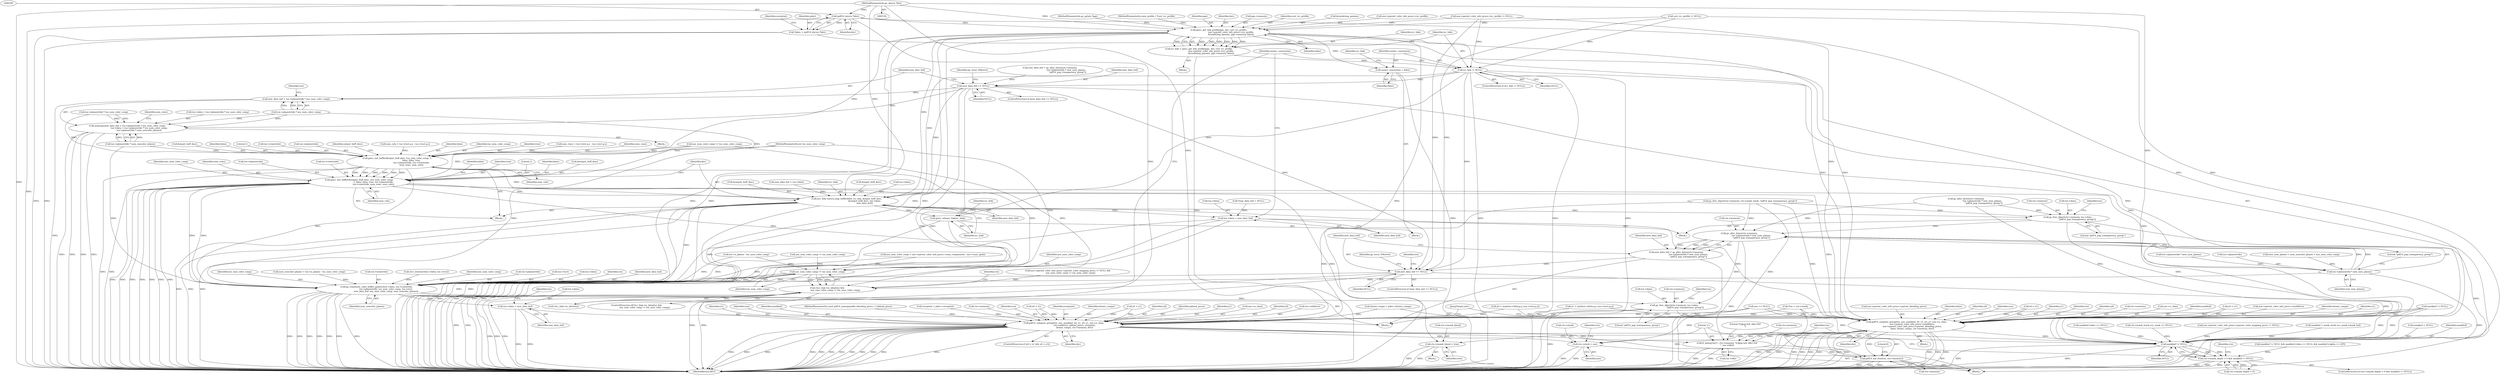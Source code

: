 digraph "0_ghostscript_d621292fb2c8157d9899dcd83fd04dd250e30fe4@pointer" {
"1000184" [label="(Call,(pdf14_device *)dev)"];
"1000142" [label="(MethodParameterIn,gx_device *dev)"];
"1000182" [label="(Call,*pdev = (pdf14_device *)dev)"];
"1000552" [label="(Call,gsicc_get_link_profile(pgs, dev, curr_icc_profile,\n                                    nos->parent_color_info_procs->icc_profile,\n                                    &rendering_params, pgs->memory, false))"];
"1000550" [label="(Call,icc_link = gsicc_get_link_profile(pgs, dev, curr_icc_profile,\n                                    nos->parent_color_info_procs->icc_profile,\n                                    &rendering_params, pgs->memory, false))"];
"1000568" [label="(Call,icc_link != NULL)"];
"1000599" [label="(Call,new_data_buf == NULL)"];
"1000604" [label="(Call,memcpy(new_data_buf + tos->planestride * nos_num_color_comp,\n                                   tos->data + tos->planestride * tos_num_color_comp,\n                                   tos->planestride * num_noncolor_planes))"];
"1000605" [label="(Call,new_data_buf + tos->planestride * nos_num_color_comp)"];
"1000699" [label="(Call,(icc_link->procs.map_buffer)(dev, icc_link, &input_buff_desc,\n                                                     &output_buff_desc, tos->data,\n                                                     new_data_buf))"];
"1000710" [label="(Call,gsicc_release_link(icc_link))"];
"1000722" [label="(Call,gs_free_object(ctx->memory, tos->data,\n                            \"pdf14_pop_transparency_group\"))"];
"1000740" [label="(Call,gs_alloc_bytes(ctx->memory,\n                                    tos->planestride * new_num_planes,\n                                    \"pdf14_pop_transparency_group\"))"];
"1000738" [label="(Call,new_data_buf = gs_alloc_bytes(ctx->memory,\n                                    tos->planestride * new_num_planes,\n                                    \"pdf14_pop_transparency_group\"))"];
"1000751" [label="(Call,new_data_buf == NULL)"];
"1000756" [label="(Call,gs_transform_color_buffer_generic(tos->data, tos->rowstride,\n                            tos->planestride, tos_num_color_comp, tos->rect,\n                            new_data_buf, nos_num_color_comp, num_noncolor_planes))"];
"1000773" [label="(Call,gs_free_object(ctx->memory, tos->data,\n                                \"pdf14_pop_transparency_group\"))"];
"1000846" [label="(Call,pdf14_compose_group(tos, nos, maskbuf, x0, x1, y0, y1, nos->n_chan,\n                 nos->parent_color_info_procs->isadditive,\n                 nos->parent_color_info_procs->parent_blending_procs,\n                 false, drawn_comps, ctx->memory, dev))"];
"1000905" [label="(Call,ctx->stack = nos)"];
"1000917" [label="(Call,maskbuf != NULL)"];
"1000911" [label="(Call,ctx->smask_depth > 0 && maskbuf != NULL)"];
"1000926" [label="(Call,if_debug1m('v', ctx->memory, \"[v]pop buf, idle=%d\n\", tos->idle))"];
"1000935" [label="(Call,pdf14_buf_free(tos, ctx->memory))"];
"1000781" [label="(Call,tos->data = new_data_buf)"];
"1000730" [label="(Call,tos->data = new_data_buf)"];
"1000572" [label="(Call,nonicc_conversion = false)"];
"1000667" [label="(Call,gsicc_init_buffer(&input_buff_desc, tos_num_color_comp, 1,\n                                          false, false, true,\n                                          tos->planestride, tos->rowstride,\n                                          num_rows, num_cols))"];
"1000683" [label="(Call,gsicc_init_buffer(&output_buff_desc, nos_num_color_comp,\n                                          1, false, false, true, tos->planestride,\n                                          tos->rowstride, num_rows, num_cols))"];
"1000718" [label="(Call,nos_num_color_comp != tos_num_color_comp)"];
"1000713" [label="(Call,!(icc_link->is_identity) &&\n                        nos_num_color_comp != tos_num_color_comp)"];
"1000744" [label="(Call,tos->planestride * new_num_planes)"];
"1000921" [label="(Call,ctx->smask_blend = true)"];
"1000883" [label="(Call,pdf14_compose_group(tos, nos, maskbuf, x0, x1, y0, y1, nos->n_chan,\n                                ctx->additive, pblend_procs, overprint,\n                                drawn_comps, ctx->memory, dev))"];
"1000572" [label="(Call,nonicc_conversion = false)"];
"1000919" [label="(Identifier,NULL)"];
"1000182" [label="(Call,*pdev = (pdf14_device *)dev)"];
"1000509" [label="(Call,nos->parent_color_info_procs->icc_profile != NULL)"];
"1000714" [label="(Call,!(icc_link->is_identity))"];
"1000711" [label="(Identifier,icc_link)"];
"1000862" [label="(Call,nos->parent_color_info_procs->parent_blending_procs)"];
"1000741" [label="(Call,ctx->memory)"];
"1000186" [label="(Identifier,dev)"];
"1000232" [label="(Call,maskbuf = NULL)"];
"1000681" [label="(Identifier,num_rows)"];
"1000137" [label="(MethodParameterIn,gs_gstate *pgs)"];
"1000877" [label="(Call,x0 < x1)"];
"1000141" [label="(MethodParameterIn,cmm_profile_t *curr_icc_profile)"];
"1000671" [label="(Literal,1)"];
"1000729" [label="(Literal,\"pdf14_pop_transparency_group\")"];
"1000688" [label="(Identifier,false)"];
"1000494" [label="(Block,)"];
"1000920" [label="(Block,)"];
"1000909" [label="(Identifier,nos)"];
"1000726" [label="(Call,tos->data)"];
"1000724" [label="(Identifier,ctx)"];
"1000573" [label="(Identifier,nonicc_conversion)"];
"1000732" [label="(Identifier,tos)"];
"1000678" [label="(Call,tos->rowstride)"];
"1000690" [label="(Identifier,true)"];
"1000905" [label="(Call,ctx->stack = nos)"];
"1000753" [label="(Identifier,NULL)"];
"1000592" [label="(Call,tos->planestride * new_num_planes)"];
"1000867" [label="(Identifier,false)"];
"1000904" [label="(JumpTarget,exit:)"];
"1000850" [label="(Identifier,x0)"];
"1000780" [label="(Literal,\"pdf14_pop_transparency_group\")"];
"1000634" [label="(Identifier,num_rows)"];
"1000578" [label="(Identifier,icc_link)"];
"1000585" [label="(Block,)"];
"1000571" [label="(Block,)"];
"1000145" [label="(Call,*tos = ctx->stack)"];
"1000209" [label="(Call,nos_num_color_comp = nos->parent_color_info_procs->num_components - nos->num_spots)"];
"1000906" [label="(Call,ctx->stack)"];
"1000709" [label="(Identifier,new_data_buf)"];
"1000887" [label="(Identifier,x0)"];
"1000675" [label="(Call,tos->planestride)"];
"1000568" [label="(Call,icc_link != NULL)"];
"1000685" [label="(Identifier,output_buff_desc)"];
"1000772" [label="(Identifier,num_noncolor_planes)"];
"1000755" [label="(Identifier,gs_error_VMerror)"];
"1000922" [label="(Call,ctx->smask_blend)"];
"1000734" [label="(Identifier,new_data_buf)"];
"1000758" [label="(Identifier,tos)"];
"1000897" [label="(Identifier,pblend_procs)"];
"1000683" [label="(Call,gsicc_init_buffer(&output_buff_desc, nos_num_color_comp,\n                                          1, false, false, true, tos->planestride,\n                                          tos->rowstride, num_rows, num_cols))"];
"1000923" [label="(Identifier,ctx)"];
"1000942" [label="(MethodReturn,RET)"];
"1000766" [label="(Identifier,tos_num_color_comp)"];
"1000495" [label="(Call,num_noncolor_planes = tos->n_planes - tos_num_color_comp)"];
"1000738" [label="(Call,new_data_buf = gs_alloc_bytes(ctx->memory,\n                                    tos->planestride * new_num_planes,\n                                    \"pdf14_pop_transparency_group\"))"];
"1000473" [label="(Call,nos->parent_color_info_procs->parent_color_mapping_procs != NULL &&\n        nos_num_color_comp != tos_num_color_comp)"];
"1000700" [label="(Identifier,dev)"];
"1000143" [label="(Block,)"];
"1000603" [label="(Identifier,gs_error_VMerror)"];
"1000911" [label="(Call,ctx->smask_depth > 0 && maskbuf != NULL)"];
"1000752" [label="(Identifier,new_data_buf)"];
"1000760" [label="(Call,tos->rowstride)"];
"1000890" [label="(Identifier,y1)"];
"1000883" [label="(Call,pdf14_compose_group(tos, nos, maskbuf, x0, x1, y0, y1, nos->n_chan,\n                                ctx->additive, pblend_procs, overprint,\n                                drawn_comps, ctx->memory, dev))"];
"1000189" [label="(Identifier,overprint)"];
"1000891" [label="(Call,nos->n_chan)"];
"1000719" [label="(Identifier,nos_num_color_comp)"];
"1000740" [label="(Call,gs_alloc_bytes(ctx->memory,\n                                    tos->planestride * new_num_planes,\n                                    \"pdf14_pop_transparency_group\"))"];
"1000712" [label="(ControlStructure,if(!(icc_link->is_identity) &&\n                        nos_num_color_comp != tos_num_color_comp))"];
"1000142" [label="(MethodParameterIn,gx_device *dev)"];
"1000650" [label="(Call,num_cols = tos->rect.q.x - tos->rect.p.x)"];
"1000672" [label="(Identifier,false)"];
"1000918" [label="(Identifier,maskbuf)"];
"1000848" [label="(Identifier,nos)"];
"1000488" [label="(Call,x0 < x1)"];
"1000264" [label="(Call,y0 = max(tos->dirty.p.y, nos->rect.p.y))"];
"1000245" [label="(Call,nos == NULL)"];
"1000853" [label="(Identifier,y1)"];
"1000917" [label="(Call,maskbuf != NULL)"];
"1000588" [label="(Call,gs_alloc_bytes(ctx->memory,\n                                                tos->planestride * new_num_planes,\n                                                    \"pdf14_pop_transparency_group\"))"];
"1000872" [label="(Identifier,dev)"];
"1000847" [label="(Identifier,tos)"];
"1000168" [label="(Call,*new_data_buf = NULL)"];
"1000925" [label="(Identifier,true)"];
"1000852" [label="(Identifier,y0)"];
"1000869" [label="(Call,ctx->memory)"];
"1000383" [label="(Call,maskbuf != NULL)"];
"1000702" [label="(Call,&input_buff_desc)"];
"1000614" [label="(Identifier,tos)"];
"1000682" [label="(Identifier,num_cols)"];
"1000910" [label="(ControlStructure,if (ctx->smask_depth > 0 && maskbuf != NULL))"];
"1000731" [label="(Call,tos->data)"];
"1000607" [label="(Call,tos->planestride * nos_num_color_comp)"];
"1000748" [label="(Identifier,new_num_planes)"];
"1000889" [label="(Identifier,y0)"];
"1000670" [label="(Identifier,tos_num_color_comp)"];
"1000854" [label="(Call,nos->n_chan)"];
"1000941" [label="(Literal,0)"];
"1000926" [label="(Call,if_debug1m('v', ctx->memory, \"[v]pop buf, idle=%d\n\", tos->idle))"];
"1000785" [label="(Identifier,new_data_buf)"];
"1000914" [label="(Identifier,ctx)"];
"1000687" [label="(Literal,1)"];
"1000849" [label="(Identifier,maskbuf)"];
"1000497" [label="(Call,tos->n_planes - tos_num_color_comp)"];
"1000387" [label="(Call,maskbuf->data == NULL)"];
"1000894" [label="(Call,ctx->additive)"];
"1000250" [label="(Call,rect_intersect(tos->dirty, tos->rect))"];
"1000721" [label="(Block,)"];
"1000783" [label="(Identifier,tos)"];
"1000586" [label="(Call,new_data_buf = gs_alloc_bytes(ctx->memory,\n                                                tos->planestride * new_num_planes,\n                                                    \"pdf14_pop_transparency_group\"))"];
"1000771" [label="(Identifier,nos_num_color_comp)"];
"1000491" [label="(Call,y0 < y1)"];
"1000710" [label="(Call,gsicc_release_link(icc_link))"];
"1000737" [label="(Block,)"];
"1000763" [label="(Call,tos->planestride)"];
"1000281" [label="(Call,y1 = min(tos->dirty.q.y, nos->rect.q.y))"];
"1000730" [label="(Call,tos->data = new_data_buf)"];
"1000749" [label="(Literal,\"pdf14_pop_transparency_group\")"];
"1000345" [label="(Call,ctx->mask_stack->rc_mask == NULL)"];
"1000936" [label="(Identifier,tos)"];
"1000767" [label="(Call,tos->rect)"];
"1000781" [label="(Call,tos->data = new_data_buf)"];
"1000600" [label="(Identifier,new_data_buf)"];
"1000553" [label="(Identifier,pgs)"];
"1000604" [label="(Call,memcpy(new_data_buf + tos->planestride * nos_num_color_comp,\n                                   tos->data + tos->planestride * tos_num_color_comp,\n                                   tos->planestride * num_noncolor_planes))"];
"1000880" [label="(Call,y0 < y1)"];
"1000574" [label="(Identifier,false)"];
"1000474" [label="(Call,nos->parent_color_info_procs->parent_color_mapping_procs != NULL)"];
"1000875" [label="(ControlStructure,if (x0 < x1 && y0 < y1))"];
"1000722" [label="(Call,gs_free_object(ctx->memory, tos->data,\n                            \"pdf14_pop_transparency_group\"))"];
"1000777" [label="(Call,tos->data)"];
"1000621" [label="(Call,tos->planestride * num_noncolor_planes)"];
"1000183" [label="(Identifier,pdev)"];
"1000744" [label="(Call,tos->planestride * new_num_planes)"];
"1000888" [label="(Identifier,x1)"];
"1000554" [label="(Identifier,dev)"];
"1000567" [label="(ControlStructure,if (icc_link != NULL))"];
"1000885" [label="(Identifier,nos)"];
"1000931" [label="(Literal,\"[v]pop buf, idle=%d\n\")"];
"1000706" [label="(Call,tos->data)"];
"1000699" [label="(Call,(icc_link->procs.map_buffer)(dev, icc_link, &input_buff_desc,\n                                                     &output_buff_desc, tos->data,\n                                                     new_data_buf))"];
"1000937" [label="(Call,ctx->memory)"];
"1000563" [label="(Call,pgs->memory)"];
"1000713" [label="(Call,!(icc_link->is_identity) &&\n                        nos_num_color_comp != tos_num_color_comp)"];
"1000757" [label="(Call,tos->data)"];
"1000932" [label="(Call,tos->idle)"];
"1000704" [label="(Call,&output_buff_desc)"];
"1000516" [label="(Call,curr_icc_profile != NULL)"];
"1000689" [label="(Identifier,false)"];
"1000684" [label="(Call,&output_buff_desc)"];
"1000745" [label="(Call,tos->planestride)"];
"1000601" [label="(Identifier,NULL)"];
"1000774" [label="(Call,ctx->memory)"];
"1000686" [label="(Identifier,nos_num_color_comp)"];
"1000886" [label="(Identifier,maskbuf)"];
"1000912" [label="(Call,ctx->smask_depth > 0)"];
"1000756" [label="(Call,gs_transform_color_buffer_generic(tos->data, tos->rowstride,\n                            tos->planestride, tos_num_color_comp, tos->rect,\n                            new_data_buf, nos_num_color_comp, num_noncolor_planes))"];
"1000697" [label="(Identifier,num_rows)"];
"1000519" [label="(Block,)"];
"1000612" [label="(Call,tos->data + tos->planestride * tos_num_color_comp)"];
"1000569" [label="(Identifier,icc_link)"];
"1000582" [label="(Call,nos_num_color_comp != tos_num_color_comp)"];
"1000667" [label="(Call,gsicc_init_buffer(&input_buff_desc, tos_num_color_comp, 1,\n                                          false, false, true,\n                                          tos->planestride, tos->rowstride,\n                                          num_rows, num_cols))"];
"1000481" [label="(Call,nos_num_color_comp != tos_num_color_comp)"];
"1000674" [label="(Identifier,true)"];
"1000139" [label="(MethodParameterIn,const pdf14_nonseparable_blending_procs_t * pblend_procs)"];
"1000188" [label="(Call,overprint = pdev->overprint)"];
"1000382" [label="(Call,maskbuf != NULL && maskbuf->data == NULL && maskbuf->alpha == 255)"];
"1000846" [label="(Call,pdf14_compose_group(tos, nos, maskbuf, x0, x1, y0, y1, nos->n_chan,\n                 nos->parent_color_info_procs->isadditive,\n                 nos->parent_color_info_procs->parent_blending_procs,\n                 false, drawn_comps, ctx->memory, dev))"];
"1000750" [label="(ControlStructure,if (new_data_buf == NULL))"];
"1000691" [label="(Call,tos->planestride)"];
"1000903" [label="(Identifier,dev)"];
"1000633" [label="(Call,num_rows = tos->rect.q.y - tos->rect.p.y)"];
"1000570" [label="(Identifier,NULL)"];
"1000739" [label="(Identifier,new_data_buf)"];
"1000718" [label="(Call,nos_num_color_comp != tos_num_color_comp)"];
"1000857" [label="(Call,nos->parent_color_info_procs->isadditive)"];
"1000552" [label="(Call,gsicc_get_link_profile(pgs, dev, curr_icc_profile,\n                                    nos->parent_color_info_procs->icc_profile,\n                                    &rendering_params, pgs->memory, false))"];
"1000555" [label="(Identifier,curr_icc_profile)"];
"1000194" [label="(Call,drawn_comps = pdev->drawn_comps)"];
"1000900" [label="(Call,ctx->memory)"];
"1000628" [label="(Call,new_data_buf = tos->data)"];
"1000868" [label="(Identifier,drawn_comps)"];
"1000775" [label="(Identifier,ctx)"];
"1000502" [label="(Call,new_num_planes = num_noncolor_planes + nos_num_color_comp)"];
"1000851" [label="(Identifier,x1)"];
"1000701" [label="(Identifier,icc_link)"];
"1000140" [label="(MethodParameterIn,int tos_num_color_comp)"];
"1000698" [label="(Identifier,num_cols)"];
"1000694" [label="(Call,tos->rowstride)"];
"1000184" [label="(Call,(pdf14_device *)dev)"];
"1000751" [label="(Call,new_data_buf == NULL)"];
"1000353" [label="(Call,gs_free_object(ctx->memory, ctx->mask_stack, \"pdf14_pop_transparency_group\"))"];
"1000884" [label="(Identifier,tos)"];
"1000716" [label="(Identifier,icc_link)"];
"1000616" [label="(Call,tos->planestride * tos_num_color_comp)"];
"1000898" [label="(Identifier,overprint)"];
"1000561" [label="(Call,&rendering_params)"];
"1000935" [label="(Call,pdf14_buf_free(tos, ctx->memory))"];
"1000237" [label="(Call,maskbuf = mask_stack->rc_mask->mask_buf)"];
"1000556" [label="(Call,nos->parent_color_info_procs->icc_profile)"];
"1000782" [label="(Call,tos->data)"];
"1000927" [label="(Literal,'v')"];
"1000580" [label="(Block,)"];
"1000723" [label="(Call,ctx->memory)"];
"1000551" [label="(Identifier,icc_link)"];
"1000921" [label="(Call,ctx->smask_blend = true)"];
"1000788" [label="(Identifier,tos)"];
"1000550" [label="(Call,icc_link = gsicc_get_link_profile(pgs, dev, curr_icc_profile,\n                                    nos->parent_color_info_procs->icc_profile,\n                                    &rendering_params, pgs->memory, false))"];
"1000928" [label="(Call,ctx->memory)"];
"1000598" [label="(ControlStructure,if (new_data_buf == NULL))"];
"1000599" [label="(Call,new_data_buf == NULL)"];
"1000566" [label="(Identifier,false)"];
"1000736" [label="(Identifier,nonicc_conversion)"];
"1000668" [label="(Call,&input_buff_desc)"];
"1000673" [label="(Identifier,false)"];
"1000606" [label="(Identifier,new_data_buf)"];
"1000770" [label="(Identifier,new_data_buf)"];
"1000899" [label="(Identifier,drawn_comps)"];
"1000773" [label="(Call,gs_free_object(ctx->memory, tos->data,\n                                \"pdf14_pop_transparency_group\"))"];
"1000605" [label="(Call,new_data_buf + tos->planestride * nos_num_color_comp)"];
"1000720" [label="(Identifier,tos_num_color_comp)"];
"1000184" -> "1000182"  [label="AST: "];
"1000184" -> "1000186"  [label="CFG: "];
"1000185" -> "1000184"  [label="AST: "];
"1000186" -> "1000184"  [label="AST: "];
"1000182" -> "1000184"  [label="CFG: "];
"1000184" -> "1000942"  [label="DDG: "];
"1000184" -> "1000182"  [label="DDG: "];
"1000142" -> "1000184"  [label="DDG: "];
"1000184" -> "1000552"  [label="DDG: "];
"1000184" -> "1000846"  [label="DDG: "];
"1000184" -> "1000883"  [label="DDG: "];
"1000142" -> "1000136"  [label="AST: "];
"1000142" -> "1000942"  [label="DDG: "];
"1000142" -> "1000552"  [label="DDG: "];
"1000142" -> "1000699"  [label="DDG: "];
"1000142" -> "1000846"  [label="DDG: "];
"1000142" -> "1000883"  [label="DDG: "];
"1000182" -> "1000143"  [label="AST: "];
"1000183" -> "1000182"  [label="AST: "];
"1000189" -> "1000182"  [label="CFG: "];
"1000182" -> "1000942"  [label="DDG: "];
"1000182" -> "1000942"  [label="DDG: "];
"1000552" -> "1000550"  [label="AST: "];
"1000552" -> "1000566"  [label="CFG: "];
"1000553" -> "1000552"  [label="AST: "];
"1000554" -> "1000552"  [label="AST: "];
"1000555" -> "1000552"  [label="AST: "];
"1000556" -> "1000552"  [label="AST: "];
"1000561" -> "1000552"  [label="AST: "];
"1000563" -> "1000552"  [label="AST: "];
"1000566" -> "1000552"  [label="AST: "];
"1000550" -> "1000552"  [label="CFG: "];
"1000552" -> "1000942"  [label="DDG: "];
"1000552" -> "1000942"  [label="DDG: "];
"1000552" -> "1000942"  [label="DDG: "];
"1000552" -> "1000942"  [label="DDG: "];
"1000552" -> "1000942"  [label="DDG: "];
"1000552" -> "1000550"  [label="DDG: "];
"1000552" -> "1000550"  [label="DDG: "];
"1000552" -> "1000550"  [label="DDG: "];
"1000552" -> "1000550"  [label="DDG: "];
"1000552" -> "1000550"  [label="DDG: "];
"1000552" -> "1000550"  [label="DDG: "];
"1000552" -> "1000550"  [label="DDG: "];
"1000137" -> "1000552"  [label="DDG: "];
"1000516" -> "1000552"  [label="DDG: "];
"1000141" -> "1000552"  [label="DDG: "];
"1000509" -> "1000552"  [label="DDG: "];
"1000552" -> "1000572"  [label="DDG: "];
"1000552" -> "1000667"  [label="DDG: "];
"1000552" -> "1000699"  [label="DDG: "];
"1000552" -> "1000846"  [label="DDG: "];
"1000552" -> "1000846"  [label="DDG: "];
"1000550" -> "1000519"  [label="AST: "];
"1000551" -> "1000550"  [label="AST: "];
"1000569" -> "1000550"  [label="CFG: "];
"1000550" -> "1000942"  [label="DDG: "];
"1000550" -> "1000568"  [label="DDG: "];
"1000568" -> "1000567"  [label="AST: "];
"1000568" -> "1000570"  [label="CFG: "];
"1000569" -> "1000568"  [label="AST: "];
"1000570" -> "1000568"  [label="AST: "];
"1000573" -> "1000568"  [label="CFG: "];
"1000736" -> "1000568"  [label="CFG: "];
"1000568" -> "1000942"  [label="DDG: "];
"1000568" -> "1000942"  [label="DDG: "];
"1000568" -> "1000942"  [label="DDG: "];
"1000509" -> "1000568"  [label="DDG: "];
"1000516" -> "1000568"  [label="DDG: "];
"1000568" -> "1000599"  [label="DDG: "];
"1000568" -> "1000699"  [label="DDG: "];
"1000568" -> "1000710"  [label="DDG: "];
"1000568" -> "1000751"  [label="DDG: "];
"1000568" -> "1000917"  [label="DDG: "];
"1000599" -> "1000598"  [label="AST: "];
"1000599" -> "1000601"  [label="CFG: "];
"1000600" -> "1000599"  [label="AST: "];
"1000601" -> "1000599"  [label="AST: "];
"1000603" -> "1000599"  [label="CFG: "];
"1000606" -> "1000599"  [label="CFG: "];
"1000599" -> "1000942"  [label="DDG: "];
"1000599" -> "1000942"  [label="DDG: "];
"1000586" -> "1000599"  [label="DDG: "];
"1000599" -> "1000604"  [label="DDG: "];
"1000599" -> "1000605"  [label="DDG: "];
"1000599" -> "1000699"  [label="DDG: "];
"1000599" -> "1000751"  [label="DDG: "];
"1000599" -> "1000917"  [label="DDG: "];
"1000604" -> "1000585"  [label="AST: "];
"1000604" -> "1000621"  [label="CFG: "];
"1000605" -> "1000604"  [label="AST: "];
"1000612" -> "1000604"  [label="AST: "];
"1000621" -> "1000604"  [label="AST: "];
"1000634" -> "1000604"  [label="CFG: "];
"1000604" -> "1000942"  [label="DDG: "];
"1000604" -> "1000942"  [label="DDG: "];
"1000604" -> "1000942"  [label="DDG: "];
"1000604" -> "1000942"  [label="DDG: "];
"1000607" -> "1000604"  [label="DDG: "];
"1000607" -> "1000604"  [label="DDG: "];
"1000616" -> "1000604"  [label="DDG: "];
"1000616" -> "1000604"  [label="DDG: "];
"1000621" -> "1000604"  [label="DDG: "];
"1000621" -> "1000604"  [label="DDG: "];
"1000605" -> "1000607"  [label="CFG: "];
"1000606" -> "1000605"  [label="AST: "];
"1000607" -> "1000605"  [label="AST: "];
"1000614" -> "1000605"  [label="CFG: "];
"1000605" -> "1000942"  [label="DDG: "];
"1000607" -> "1000605"  [label="DDG: "];
"1000607" -> "1000605"  [label="DDG: "];
"1000699" -> "1000580"  [label="AST: "];
"1000699" -> "1000709"  [label="CFG: "];
"1000700" -> "1000699"  [label="AST: "];
"1000701" -> "1000699"  [label="AST: "];
"1000702" -> "1000699"  [label="AST: "];
"1000704" -> "1000699"  [label="AST: "];
"1000706" -> "1000699"  [label="AST: "];
"1000709" -> "1000699"  [label="AST: "];
"1000711" -> "1000699"  [label="CFG: "];
"1000699" -> "1000942"  [label="DDG: "];
"1000699" -> "1000942"  [label="DDG: "];
"1000699" -> "1000942"  [label="DDG: "];
"1000699" -> "1000942"  [label="DDG: "];
"1000699" -> "1000942"  [label="DDG: "];
"1000667" -> "1000699"  [label="DDG: "];
"1000683" -> "1000699"  [label="DDG: "];
"1000628" -> "1000699"  [label="DDG: "];
"1000699" -> "1000710"  [label="DDG: "];
"1000699" -> "1000722"  [label="DDG: "];
"1000699" -> "1000730"  [label="DDG: "];
"1000699" -> "1000756"  [label="DDG: "];
"1000699" -> "1000846"  [label="DDG: "];
"1000710" -> "1000571"  [label="AST: "];
"1000710" -> "1000711"  [label="CFG: "];
"1000711" -> "1000710"  [label="AST: "];
"1000716" -> "1000710"  [label="CFG: "];
"1000710" -> "1000942"  [label="DDG: "];
"1000710" -> "1000942"  [label="DDG: "];
"1000722" -> "1000721"  [label="AST: "];
"1000722" -> "1000729"  [label="CFG: "];
"1000723" -> "1000722"  [label="AST: "];
"1000726" -> "1000722"  [label="AST: "];
"1000729" -> "1000722"  [label="AST: "];
"1000732" -> "1000722"  [label="CFG: "];
"1000722" -> "1000942"  [label="DDG: "];
"1000588" -> "1000722"  [label="DDG: "];
"1000353" -> "1000722"  [label="DDG: "];
"1000722" -> "1000740"  [label="DDG: "];
"1000722" -> "1000846"  [label="DDG: "];
"1000740" -> "1000738"  [label="AST: "];
"1000740" -> "1000749"  [label="CFG: "];
"1000741" -> "1000740"  [label="AST: "];
"1000744" -> "1000740"  [label="AST: "];
"1000749" -> "1000740"  [label="AST: "];
"1000738" -> "1000740"  [label="CFG: "];
"1000740" -> "1000942"  [label="DDG: "];
"1000740" -> "1000738"  [label="DDG: "];
"1000740" -> "1000738"  [label="DDG: "];
"1000740" -> "1000738"  [label="DDG: "];
"1000588" -> "1000740"  [label="DDG: "];
"1000353" -> "1000740"  [label="DDG: "];
"1000744" -> "1000740"  [label="DDG: "];
"1000744" -> "1000740"  [label="DDG: "];
"1000740" -> "1000773"  [label="DDG: "];
"1000738" -> "1000737"  [label="AST: "];
"1000739" -> "1000738"  [label="AST: "];
"1000752" -> "1000738"  [label="CFG: "];
"1000738" -> "1000942"  [label="DDG: "];
"1000738" -> "1000751"  [label="DDG: "];
"1000751" -> "1000750"  [label="AST: "];
"1000751" -> "1000753"  [label="CFG: "];
"1000752" -> "1000751"  [label="AST: "];
"1000753" -> "1000751"  [label="AST: "];
"1000755" -> "1000751"  [label="CFG: "];
"1000758" -> "1000751"  [label="CFG: "];
"1000751" -> "1000942"  [label="DDG: "];
"1000751" -> "1000942"  [label="DDG: "];
"1000509" -> "1000751"  [label="DDG: "];
"1000516" -> "1000751"  [label="DDG: "];
"1000751" -> "1000756"  [label="DDG: "];
"1000751" -> "1000917"  [label="DDG: "];
"1000756" -> "1000737"  [label="AST: "];
"1000756" -> "1000772"  [label="CFG: "];
"1000757" -> "1000756"  [label="AST: "];
"1000760" -> "1000756"  [label="AST: "];
"1000763" -> "1000756"  [label="AST: "];
"1000766" -> "1000756"  [label="AST: "];
"1000767" -> "1000756"  [label="AST: "];
"1000770" -> "1000756"  [label="AST: "];
"1000771" -> "1000756"  [label="AST: "];
"1000772" -> "1000756"  [label="AST: "];
"1000775" -> "1000756"  [label="CFG: "];
"1000756" -> "1000942"  [label="DDG: "];
"1000756" -> "1000942"  [label="DDG: "];
"1000756" -> "1000942"  [label="DDG: "];
"1000756" -> "1000942"  [label="DDG: "];
"1000756" -> "1000942"  [label="DDG: "];
"1000756" -> "1000942"  [label="DDG: "];
"1000756" -> "1000942"  [label="DDG: "];
"1000730" -> "1000756"  [label="DDG: "];
"1000683" -> "1000756"  [label="DDG: "];
"1000683" -> "1000756"  [label="DDG: "];
"1000744" -> "1000756"  [label="DDG: "];
"1000667" -> "1000756"  [label="DDG: "];
"1000497" -> "1000756"  [label="DDG: "];
"1000718" -> "1000756"  [label="DDG: "];
"1000718" -> "1000756"  [label="DDG: "];
"1000140" -> "1000756"  [label="DDG: "];
"1000250" -> "1000756"  [label="DDG: "];
"1000209" -> "1000756"  [label="DDG: "];
"1000481" -> "1000756"  [label="DDG: "];
"1000621" -> "1000756"  [label="DDG: "];
"1000495" -> "1000756"  [label="DDG: "];
"1000756" -> "1000773"  [label="DDG: "];
"1000756" -> "1000781"  [label="DDG: "];
"1000773" -> "1000737"  [label="AST: "];
"1000773" -> "1000780"  [label="CFG: "];
"1000774" -> "1000773"  [label="AST: "];
"1000777" -> "1000773"  [label="AST: "];
"1000780" -> "1000773"  [label="AST: "];
"1000783" -> "1000773"  [label="CFG: "];
"1000773" -> "1000942"  [label="DDG: "];
"1000773" -> "1000846"  [label="DDG: "];
"1000846" -> "1000494"  [label="AST: "];
"1000846" -> "1000872"  [label="CFG: "];
"1000847" -> "1000846"  [label="AST: "];
"1000848" -> "1000846"  [label="AST: "];
"1000849" -> "1000846"  [label="AST: "];
"1000850" -> "1000846"  [label="AST: "];
"1000851" -> "1000846"  [label="AST: "];
"1000852" -> "1000846"  [label="AST: "];
"1000853" -> "1000846"  [label="AST: "];
"1000854" -> "1000846"  [label="AST: "];
"1000857" -> "1000846"  [label="AST: "];
"1000862" -> "1000846"  [label="AST: "];
"1000867" -> "1000846"  [label="AST: "];
"1000868" -> "1000846"  [label="AST: "];
"1000869" -> "1000846"  [label="AST: "];
"1000872" -> "1000846"  [label="AST: "];
"1000904" -> "1000846"  [label="CFG: "];
"1000846" -> "1000942"  [label="DDG: "];
"1000846" -> "1000942"  [label="DDG: "];
"1000846" -> "1000942"  [label="DDG: "];
"1000846" -> "1000942"  [label="DDG: "];
"1000846" -> "1000942"  [label="DDG: "];
"1000846" -> "1000942"  [label="DDG: "];
"1000846" -> "1000942"  [label="DDG: "];
"1000846" -> "1000942"  [label="DDG: "];
"1000846" -> "1000942"  [label="DDG: "];
"1000846" -> "1000942"  [label="DDG: "];
"1000846" -> "1000942"  [label="DDG: "];
"1000846" -> "1000942"  [label="DDG: "];
"1000145" -> "1000846"  [label="DDG: "];
"1000245" -> "1000846"  [label="DDG: "];
"1000383" -> "1000846"  [label="DDG: "];
"1000488" -> "1000846"  [label="DDG: "];
"1000488" -> "1000846"  [label="DDG: "];
"1000264" -> "1000846"  [label="DDG: "];
"1000491" -> "1000846"  [label="DDG: "];
"1000491" -> "1000846"  [label="DDG: "];
"1000281" -> "1000846"  [label="DDG: "];
"1000683" -> "1000846"  [label="DDG: "];
"1000194" -> "1000846"  [label="DDG: "];
"1000588" -> "1000846"  [label="DDG: "];
"1000353" -> "1000846"  [label="DDG: "];
"1000846" -> "1000905"  [label="DDG: "];
"1000846" -> "1000917"  [label="DDG: "];
"1000846" -> "1000926"  [label="DDG: "];
"1000846" -> "1000935"  [label="DDG: "];
"1000905" -> "1000143"  [label="AST: "];
"1000905" -> "1000909"  [label="CFG: "];
"1000906" -> "1000905"  [label="AST: "];
"1000909" -> "1000905"  [label="AST: "];
"1000914" -> "1000905"  [label="CFG: "];
"1000905" -> "1000942"  [label="DDG: "];
"1000905" -> "1000942"  [label="DDG: "];
"1000883" -> "1000905"  [label="DDG: "];
"1000245" -> "1000905"  [label="DDG: "];
"1000917" -> "1000911"  [label="AST: "];
"1000917" -> "1000919"  [label="CFG: "];
"1000918" -> "1000917"  [label="AST: "];
"1000919" -> "1000917"  [label="AST: "];
"1000911" -> "1000917"  [label="CFG: "];
"1000917" -> "1000942"  [label="DDG: "];
"1000917" -> "1000942"  [label="DDG: "];
"1000917" -> "1000911"  [label="DDG: "];
"1000917" -> "1000911"  [label="DDG: "];
"1000232" -> "1000917"  [label="DDG: "];
"1000383" -> "1000917"  [label="DDG: "];
"1000383" -> "1000917"  [label="DDG: "];
"1000237" -> "1000917"  [label="DDG: "];
"1000883" -> "1000917"  [label="DDG: "];
"1000474" -> "1000917"  [label="DDG: "];
"1000387" -> "1000917"  [label="DDG: "];
"1000509" -> "1000917"  [label="DDG: "];
"1000516" -> "1000917"  [label="DDG: "];
"1000245" -> "1000917"  [label="DDG: "];
"1000345" -> "1000917"  [label="DDG: "];
"1000911" -> "1000910"  [label="AST: "];
"1000911" -> "1000912"  [label="CFG: "];
"1000912" -> "1000911"  [label="AST: "];
"1000923" -> "1000911"  [label="CFG: "];
"1000927" -> "1000911"  [label="CFG: "];
"1000911" -> "1000942"  [label="DDG: "];
"1000911" -> "1000942"  [label="DDG: "];
"1000911" -> "1000942"  [label="DDG: "];
"1000912" -> "1000911"  [label="DDG: "];
"1000912" -> "1000911"  [label="DDG: "];
"1000382" -> "1000911"  [label="DDG: "];
"1000926" -> "1000143"  [label="AST: "];
"1000926" -> "1000932"  [label="CFG: "];
"1000927" -> "1000926"  [label="AST: "];
"1000928" -> "1000926"  [label="AST: "];
"1000931" -> "1000926"  [label="AST: "];
"1000932" -> "1000926"  [label="AST: "];
"1000936" -> "1000926"  [label="CFG: "];
"1000926" -> "1000942"  [label="DDG: "];
"1000926" -> "1000942"  [label="DDG: "];
"1000883" -> "1000926"  [label="DDG: "];
"1000353" -> "1000926"  [label="DDG: "];
"1000926" -> "1000935"  [label="DDG: "];
"1000935" -> "1000143"  [label="AST: "];
"1000935" -> "1000937"  [label="CFG: "];
"1000936" -> "1000935"  [label="AST: "];
"1000937" -> "1000935"  [label="AST: "];
"1000941" -> "1000935"  [label="CFG: "];
"1000935" -> "1000942"  [label="DDG: "];
"1000935" -> "1000942"  [label="DDG: "];
"1000935" -> "1000942"  [label="DDG: "];
"1000883" -> "1000935"  [label="DDG: "];
"1000145" -> "1000935"  [label="DDG: "];
"1000781" -> "1000737"  [label="AST: "];
"1000781" -> "1000785"  [label="CFG: "];
"1000782" -> "1000781"  [label="AST: "];
"1000785" -> "1000781"  [label="AST: "];
"1000788" -> "1000781"  [label="CFG: "];
"1000781" -> "1000942"  [label="DDG: "];
"1000781" -> "1000942"  [label="DDG: "];
"1000730" -> "1000721"  [label="AST: "];
"1000730" -> "1000734"  [label="CFG: "];
"1000731" -> "1000730"  [label="AST: "];
"1000734" -> "1000730"  [label="AST: "];
"1000736" -> "1000730"  [label="CFG: "];
"1000730" -> "1000942"  [label="DDG: "];
"1000730" -> "1000942"  [label="DDG: "];
"1000168" -> "1000730"  [label="DDG: "];
"1000572" -> "1000571"  [label="AST: "];
"1000572" -> "1000574"  [label="CFG: "];
"1000573" -> "1000572"  [label="AST: "];
"1000574" -> "1000572"  [label="AST: "];
"1000578" -> "1000572"  [label="CFG: "];
"1000572" -> "1000942"  [label="DDG: "];
"1000667" -> "1000580"  [label="AST: "];
"1000667" -> "1000682"  [label="CFG: "];
"1000668" -> "1000667"  [label="AST: "];
"1000670" -> "1000667"  [label="AST: "];
"1000671" -> "1000667"  [label="AST: "];
"1000672" -> "1000667"  [label="AST: "];
"1000673" -> "1000667"  [label="AST: "];
"1000674" -> "1000667"  [label="AST: "];
"1000675" -> "1000667"  [label="AST: "];
"1000678" -> "1000667"  [label="AST: "];
"1000681" -> "1000667"  [label="AST: "];
"1000682" -> "1000667"  [label="AST: "];
"1000685" -> "1000667"  [label="CFG: "];
"1000667" -> "1000942"  [label="DDG: "];
"1000667" -> "1000942"  [label="DDG: "];
"1000616" -> "1000667"  [label="DDG: "];
"1000582" -> "1000667"  [label="DDG: "];
"1000140" -> "1000667"  [label="DDG: "];
"1000621" -> "1000667"  [label="DDG: "];
"1000633" -> "1000667"  [label="DDG: "];
"1000650" -> "1000667"  [label="DDG: "];
"1000667" -> "1000683"  [label="DDG: "];
"1000667" -> "1000683"  [label="DDG: "];
"1000667" -> "1000683"  [label="DDG: "];
"1000667" -> "1000683"  [label="DDG: "];
"1000667" -> "1000683"  [label="DDG: "];
"1000667" -> "1000683"  [label="DDG: "];
"1000667" -> "1000718"  [label="DDG: "];
"1000683" -> "1000580"  [label="AST: "];
"1000683" -> "1000698"  [label="CFG: "];
"1000684" -> "1000683"  [label="AST: "];
"1000686" -> "1000683"  [label="AST: "];
"1000687" -> "1000683"  [label="AST: "];
"1000688" -> "1000683"  [label="AST: "];
"1000689" -> "1000683"  [label="AST: "];
"1000690" -> "1000683"  [label="AST: "];
"1000691" -> "1000683"  [label="AST: "];
"1000694" -> "1000683"  [label="AST: "];
"1000697" -> "1000683"  [label="AST: "];
"1000698" -> "1000683"  [label="AST: "];
"1000700" -> "1000683"  [label="CFG: "];
"1000683" -> "1000942"  [label="DDG: "];
"1000683" -> "1000942"  [label="DDG: "];
"1000683" -> "1000942"  [label="DDG: "];
"1000683" -> "1000942"  [label="DDG: "];
"1000683" -> "1000942"  [label="DDG: "];
"1000683" -> "1000942"  [label="DDG: "];
"1000683" -> "1000942"  [label="DDG: "];
"1000582" -> "1000683"  [label="DDG: "];
"1000607" -> "1000683"  [label="DDG: "];
"1000683" -> "1000718"  [label="DDG: "];
"1000683" -> "1000744"  [label="DDG: "];
"1000683" -> "1000921"  [label="DDG: "];
"1000718" -> "1000713"  [label="AST: "];
"1000718" -> "1000720"  [label="CFG: "];
"1000719" -> "1000718"  [label="AST: "];
"1000720" -> "1000718"  [label="AST: "];
"1000713" -> "1000718"  [label="CFG: "];
"1000718" -> "1000942"  [label="DDG: "];
"1000718" -> "1000942"  [label="DDG: "];
"1000718" -> "1000713"  [label="DDG: "];
"1000718" -> "1000713"  [label="DDG: "];
"1000209" -> "1000718"  [label="DDG: "];
"1000481" -> "1000718"  [label="DDG: "];
"1000497" -> "1000718"  [label="DDG: "];
"1000140" -> "1000718"  [label="DDG: "];
"1000713" -> "1000712"  [label="AST: "];
"1000713" -> "1000714"  [label="CFG: "];
"1000714" -> "1000713"  [label="AST: "];
"1000724" -> "1000713"  [label="CFG: "];
"1000736" -> "1000713"  [label="CFG: "];
"1000713" -> "1000942"  [label="DDG: "];
"1000713" -> "1000942"  [label="DDG: "];
"1000713" -> "1000942"  [label="DDG: "];
"1000714" -> "1000713"  [label="DDG: "];
"1000582" -> "1000713"  [label="DDG: "];
"1000473" -> "1000713"  [label="DDG: "];
"1000744" -> "1000748"  [label="CFG: "];
"1000745" -> "1000744"  [label="AST: "];
"1000748" -> "1000744"  [label="AST: "];
"1000749" -> "1000744"  [label="CFG: "];
"1000744" -> "1000942"  [label="DDG: "];
"1000502" -> "1000744"  [label="DDG: "];
"1000592" -> "1000744"  [label="DDG: "];
"1000921" -> "1000920"  [label="AST: "];
"1000921" -> "1000925"  [label="CFG: "];
"1000922" -> "1000921"  [label="AST: "];
"1000925" -> "1000921"  [label="AST: "];
"1000927" -> "1000921"  [label="CFG: "];
"1000921" -> "1000942"  [label="DDG: "];
"1000921" -> "1000942"  [label="DDG: "];
"1000883" -> "1000875"  [label="AST: "];
"1000883" -> "1000903"  [label="CFG: "];
"1000884" -> "1000883"  [label="AST: "];
"1000885" -> "1000883"  [label="AST: "];
"1000886" -> "1000883"  [label="AST: "];
"1000887" -> "1000883"  [label="AST: "];
"1000888" -> "1000883"  [label="AST: "];
"1000889" -> "1000883"  [label="AST: "];
"1000890" -> "1000883"  [label="AST: "];
"1000891" -> "1000883"  [label="AST: "];
"1000894" -> "1000883"  [label="AST: "];
"1000897" -> "1000883"  [label="AST: "];
"1000898" -> "1000883"  [label="AST: "];
"1000899" -> "1000883"  [label="AST: "];
"1000900" -> "1000883"  [label="AST: "];
"1000903" -> "1000883"  [label="AST: "];
"1000904" -> "1000883"  [label="CFG: "];
"1000883" -> "1000942"  [label="DDG: "];
"1000883" -> "1000942"  [label="DDG: "];
"1000883" -> "1000942"  [label="DDG: "];
"1000883" -> "1000942"  [label="DDG: "];
"1000883" -> "1000942"  [label="DDG: "];
"1000883" -> "1000942"  [label="DDG: "];
"1000883" -> "1000942"  [label="DDG: "];
"1000883" -> "1000942"  [label="DDG: "];
"1000883" -> "1000942"  [label="DDG: "];
"1000883" -> "1000942"  [label="DDG: "];
"1000883" -> "1000942"  [label="DDG: "];
"1000883" -> "1000942"  [label="DDG: "];
"1000145" -> "1000883"  [label="DDG: "];
"1000245" -> "1000883"  [label="DDG: "];
"1000383" -> "1000883"  [label="DDG: "];
"1000877" -> "1000883"  [label="DDG: "];
"1000877" -> "1000883"  [label="DDG: "];
"1000880" -> "1000883"  [label="DDG: "];
"1000880" -> "1000883"  [label="DDG: "];
"1000264" -> "1000883"  [label="DDG: "];
"1000281" -> "1000883"  [label="DDG: "];
"1000139" -> "1000883"  [label="DDG: "];
"1000188" -> "1000883"  [label="DDG: "];
"1000194" -> "1000883"  [label="DDG: "];
"1000353" -> "1000883"  [label="DDG: "];
}
